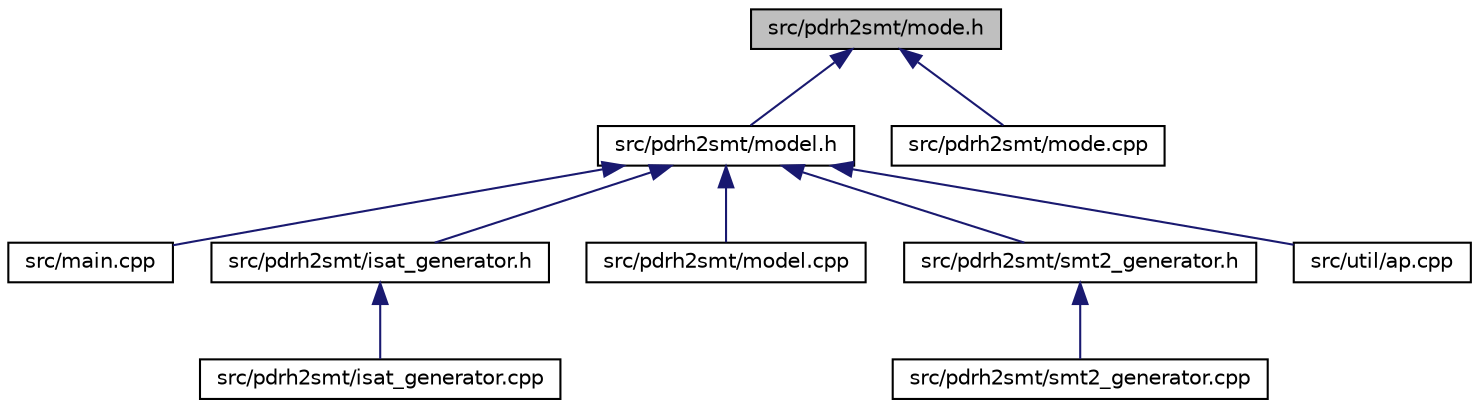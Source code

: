 digraph "src/pdrh2smt/mode.h"
{
  edge [fontname="Helvetica",fontsize="10",labelfontname="Helvetica",labelfontsize="10"];
  node [fontname="Helvetica",fontsize="10",shape=record];
  Node1 [label="src/pdrh2smt/mode.h",height=0.2,width=0.4,color="black", fillcolor="grey75", style="filled", fontcolor="black"];
  Node1 -> Node2 [dir="back",color="midnightblue",fontsize="10",style="solid",fontname="Helvetica"];
  Node2 [label="src/pdrh2smt/model.h",height=0.2,width=0.4,color="black", fillcolor="white", style="filled",URL="$model_8h.html"];
  Node2 -> Node3 [dir="back",color="midnightblue",fontsize="10",style="solid",fontname="Helvetica"];
  Node3 [label="src/main.cpp",height=0.2,width=0.4,color="black", fillcolor="white", style="filled",URL="$main_8cpp.html"];
  Node2 -> Node4 [dir="back",color="midnightblue",fontsize="10",style="solid",fontname="Helvetica"];
  Node4 [label="src/pdrh2smt/isat_generator.h",height=0.2,width=0.4,color="black", fillcolor="white", style="filled",URL="$isat__generator_8h.html"];
  Node4 -> Node5 [dir="back",color="midnightblue",fontsize="10",style="solid",fontname="Helvetica"];
  Node5 [label="src/pdrh2smt/isat_generator.cpp",height=0.2,width=0.4,color="black", fillcolor="white", style="filled",URL="$isat__generator_8cpp.html"];
  Node2 -> Node6 [dir="back",color="midnightblue",fontsize="10",style="solid",fontname="Helvetica"];
  Node6 [label="src/pdrh2smt/model.cpp",height=0.2,width=0.4,color="black", fillcolor="white", style="filled",URL="$model_8cpp.html"];
  Node2 -> Node7 [dir="back",color="midnightblue",fontsize="10",style="solid",fontname="Helvetica"];
  Node7 [label="src/pdrh2smt/smt2_generator.h",height=0.2,width=0.4,color="black", fillcolor="white", style="filled",URL="$pdrh2smt_2smt2__generator_8h.html"];
  Node7 -> Node8 [dir="back",color="midnightblue",fontsize="10",style="solid",fontname="Helvetica"];
  Node8 [label="src/pdrh2smt/smt2_generator.cpp",height=0.2,width=0.4,color="black", fillcolor="white", style="filled",URL="$pdrh2smt_2smt2__generator_8cpp.html"];
  Node2 -> Node9 [dir="back",color="midnightblue",fontsize="10",style="solid",fontname="Helvetica"];
  Node9 [label="src/util/ap.cpp",height=0.2,width=0.4,color="black", fillcolor="white", style="filled",URL="$ap_8cpp.html"];
  Node1 -> Node10 [dir="back",color="midnightblue",fontsize="10",style="solid",fontname="Helvetica"];
  Node10 [label="src/pdrh2smt/mode.cpp",height=0.2,width=0.4,color="black", fillcolor="white", style="filled",URL="$mode_8cpp.html"];
}
